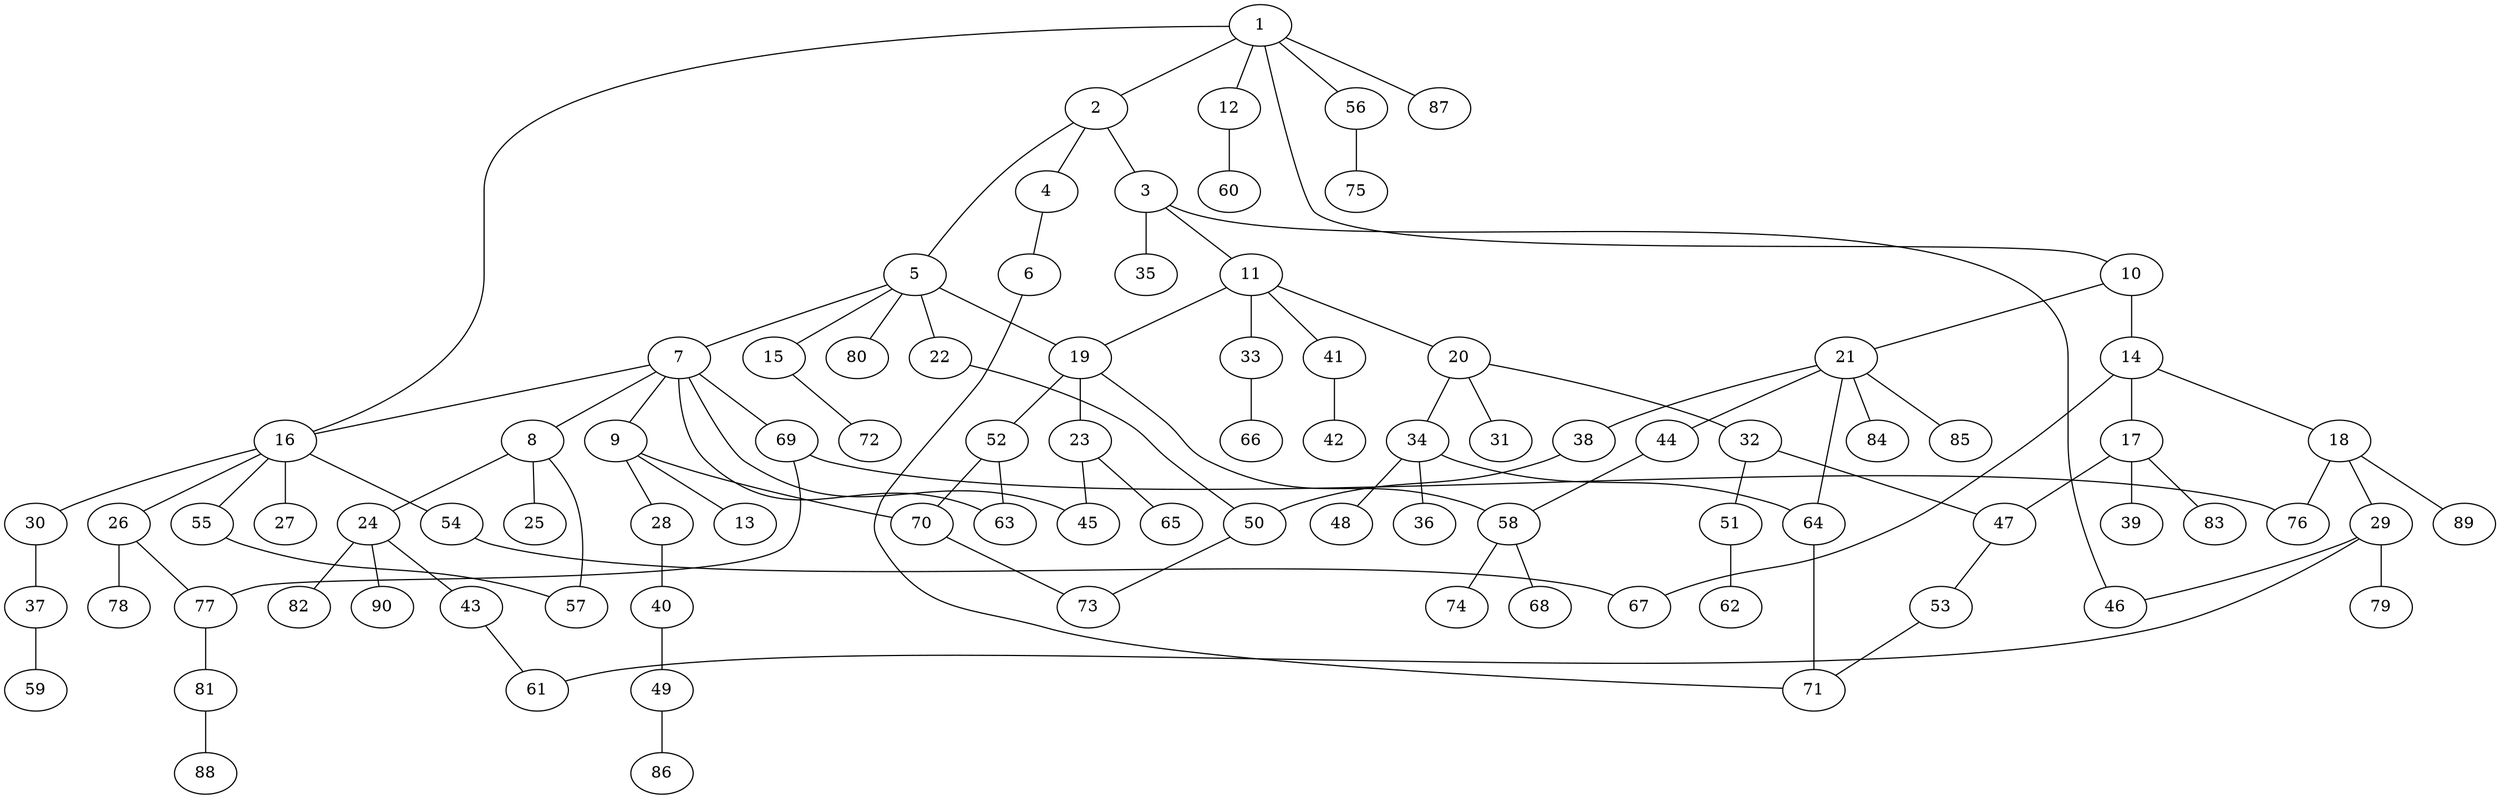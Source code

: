 graph graphname {1--2
1--10
1--12
1--16
1--56
1--87
2--3
2--4
2--5
3--11
3--35
3--46
4--6
5--7
5--15
5--19
5--22
5--80
6--71
7--8
7--9
7--16
7--45
7--63
7--69
8--24
8--25
8--57
9--13
9--28
9--70
10--14
10--21
11--19
11--20
11--33
11--41
12--60
14--17
14--18
14--67
15--72
16--26
16--27
16--30
16--54
16--55
17--39
17--47
17--83
18--29
18--76
18--89
19--23
19--52
19--58
20--31
20--32
20--34
21--38
21--44
21--64
21--84
21--85
22--50
23--45
23--65
24--43
24--82
24--90
26--77
26--78
28--40
29--46
29--61
29--79
30--37
32--47
32--51
33--66
34--36
34--48
34--64
37--59
38--50
40--49
41--42
43--61
44--58
47--53
49--86
50--73
51--62
52--63
52--70
53--71
54--67
55--57
56--75
58--68
58--74
64--71
69--76
69--77
70--73
77--81
81--88
}